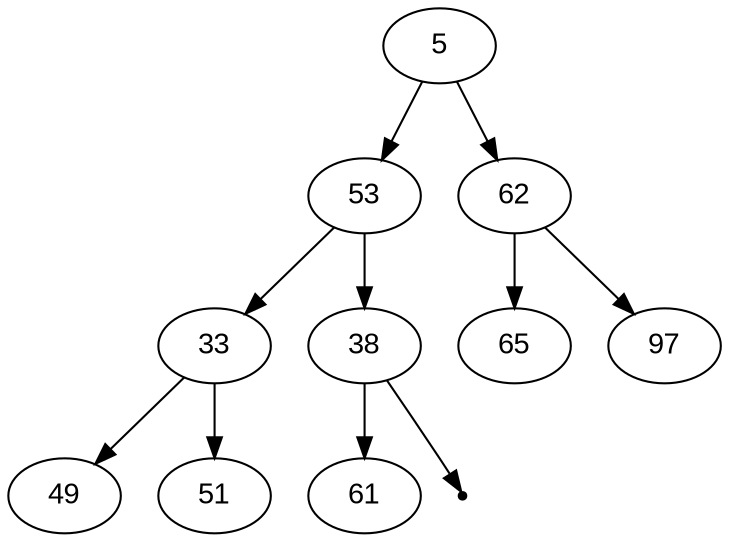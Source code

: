digraph binaryTree {
    node [fontname="Arial"];
    node0 [label="5"];
    node1 [label="53"];
    node0 -> node1;
    node2 [label="33"];
    node1 -> node2;
    node3 [label="49"];
    node2 -> node3;
    node4 [label="51"];
    node2 -> node4;
    node5 [label="38"];
    node1 -> node5;
    node6 [label="61"];
    node5 -> node6;
    null0 [shape=point, ];
    node5 -> null0;
    node7 [label="62"];
    node0 -> node7;
    node8 [label="65"];
    node7 -> node8;
    node9 [label="97"];
    node7 -> node9;
}
